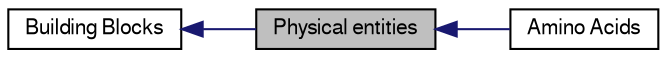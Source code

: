 digraph structs
{
  bgcolor="transparent";
  edge [fontname="FreeSans",fontsize="10",labelfontname="FreeSans",labelfontsize="10"];
  node [fontname="FreeSans",fontsize="10",shape=record];
  rankdir=LR;
  Node1 [label="Building Blocks",height=0.2,width=0.4,color="black",URL="$group__building__blocks.html"];
  Node2 [label="Amino Acids",height=0.2,width=0.4,color="black",URL="$group__aminoacids.html"];
  Node0 [label="Physical entities",height=0.2,width=0.4,color="black", fillcolor="grey75", style="filled" fontcolor="black"];
  Node1->Node0 [shape=plaintext, color="midnightblue", dir="back", style="solid"];
  Node0->Node2 [shape=plaintext, color="midnightblue", dir="back", style="solid"];
}
